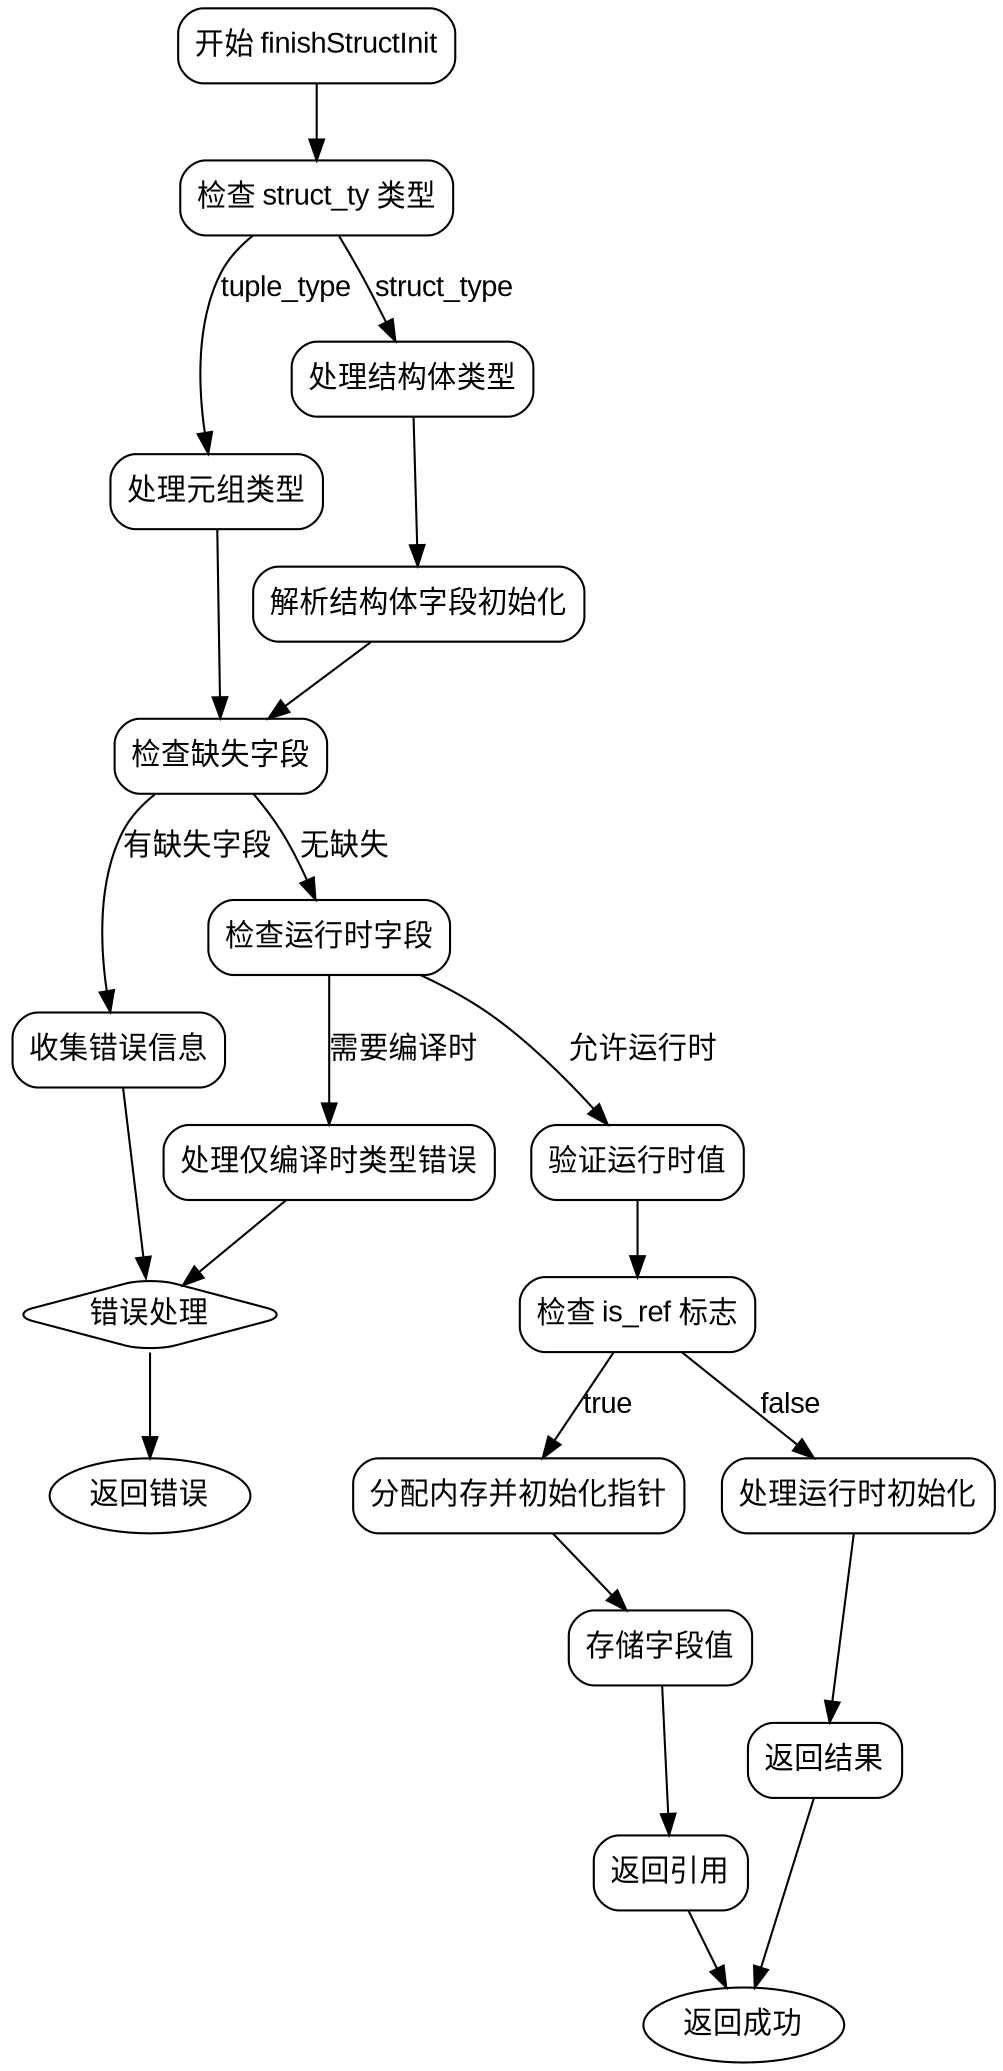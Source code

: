 
digraph flowchart {
    node [shape=rectangle, style="rounded", fontname="Arial"];
    edge [fontname="Arial"];

    start [label="开始 finishStructInit"];
    check_type [label="检查 struct_ty 类型"];
    tuple_type [label="处理元组类型"];
    struct_type [label="处理结构体类型"];
    resolve_fields [label="解析结构体字段初始化"];
    check_missing_fields [label="检查缺失字段"];
    collect_errors [label="收集错误信息"];
    check_runtime [label="检查运行时字段"];
    handle_comptime [label="处理仅编译时类型错误"];
    runtime_validation [label="验证运行时值"];
    is_ref_check [label="检查 is_ref 标志"];
    alloc_memory [label="分配内存并初始化指针"];
    store_fields [label="存储字段值"];
    return_ref [label="返回引用"];
    handle_runtime [label="处理运行时初始化"];
    return_result [label="返回结果"];
    error_handling [label="错误处理", shape=diamond];
    end_error [label="返回错误", shape=ellipse];
    end_ok [label="返回成功", shape=ellipse];

    start -> check_type;
    check_type -> tuple_type [label="tuple_type"];
    check_type -> struct_type [label="struct_type"];
    
    tuple_type -> check_missing_fields;
    struct_type -> resolve_fields -> check_missing_fields;
    
    check_missing_fields -> collect_errors [label="有缺失字段"];
    collect_errors -> error_handling;
    check_missing_fields -> check_runtime [label="无缺失"];
    
    check_runtime -> handle_comptime [label="需要编译时"];
    check_runtime -> runtime_validation [label="允许运行时"];
    
    handle_comptime -> error_handling;
    
    runtime_validation -> is_ref_check;
    
    is_ref_check -> alloc_memory [label="true"];
    alloc_memory -> store_fields -> return_ref -> end_ok;
    
    is_ref_check -> handle_runtime [label="false"];
    handle_runtime -> return_result -> end_ok;
    
    error_handling -> end_error;
}
